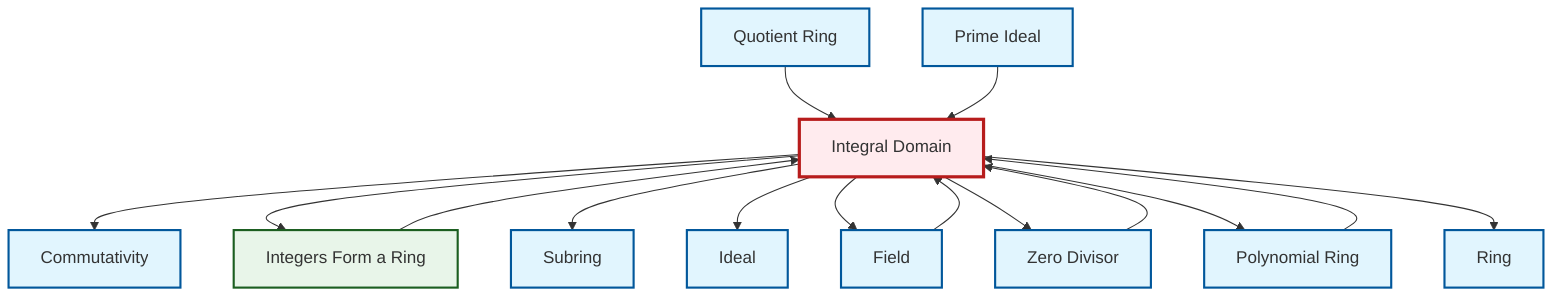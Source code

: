 graph TD
    classDef definition fill:#e1f5fe,stroke:#01579b,stroke-width:2px
    classDef theorem fill:#f3e5f5,stroke:#4a148c,stroke-width:2px
    classDef axiom fill:#fff3e0,stroke:#e65100,stroke-width:2px
    classDef example fill:#e8f5e9,stroke:#1b5e20,stroke-width:2px
    classDef current fill:#ffebee,stroke:#b71c1c,stroke-width:3px
    def-integral-domain["Integral Domain"]:::definition
    def-field["Field"]:::definition
    def-prime-ideal["Prime Ideal"]:::definition
    def-ideal["Ideal"]:::definition
    def-polynomial-ring["Polynomial Ring"]:::definition
    def-zero-divisor["Zero Divisor"]:::definition
    def-ring["Ring"]:::definition
    def-quotient-ring["Quotient Ring"]:::definition
    ex-integers-ring["Integers Form a Ring"]:::example
    def-subring["Subring"]:::definition
    def-commutativity["Commutativity"]:::definition
    def-integral-domain --> def-commutativity
    def-integral-domain --> ex-integers-ring
    def-quotient-ring --> def-integral-domain
    def-field --> def-integral-domain
    def-integral-domain --> def-subring
    ex-integers-ring --> def-integral-domain
    def-polynomial-ring --> def-integral-domain
    def-integral-domain --> def-ideal
    def-zero-divisor --> def-integral-domain
    def-integral-domain --> def-field
    def-integral-domain --> def-zero-divisor
    def-prime-ideal --> def-integral-domain
    def-integral-domain --> def-polynomial-ring
    def-integral-domain --> def-ring
    class def-integral-domain current